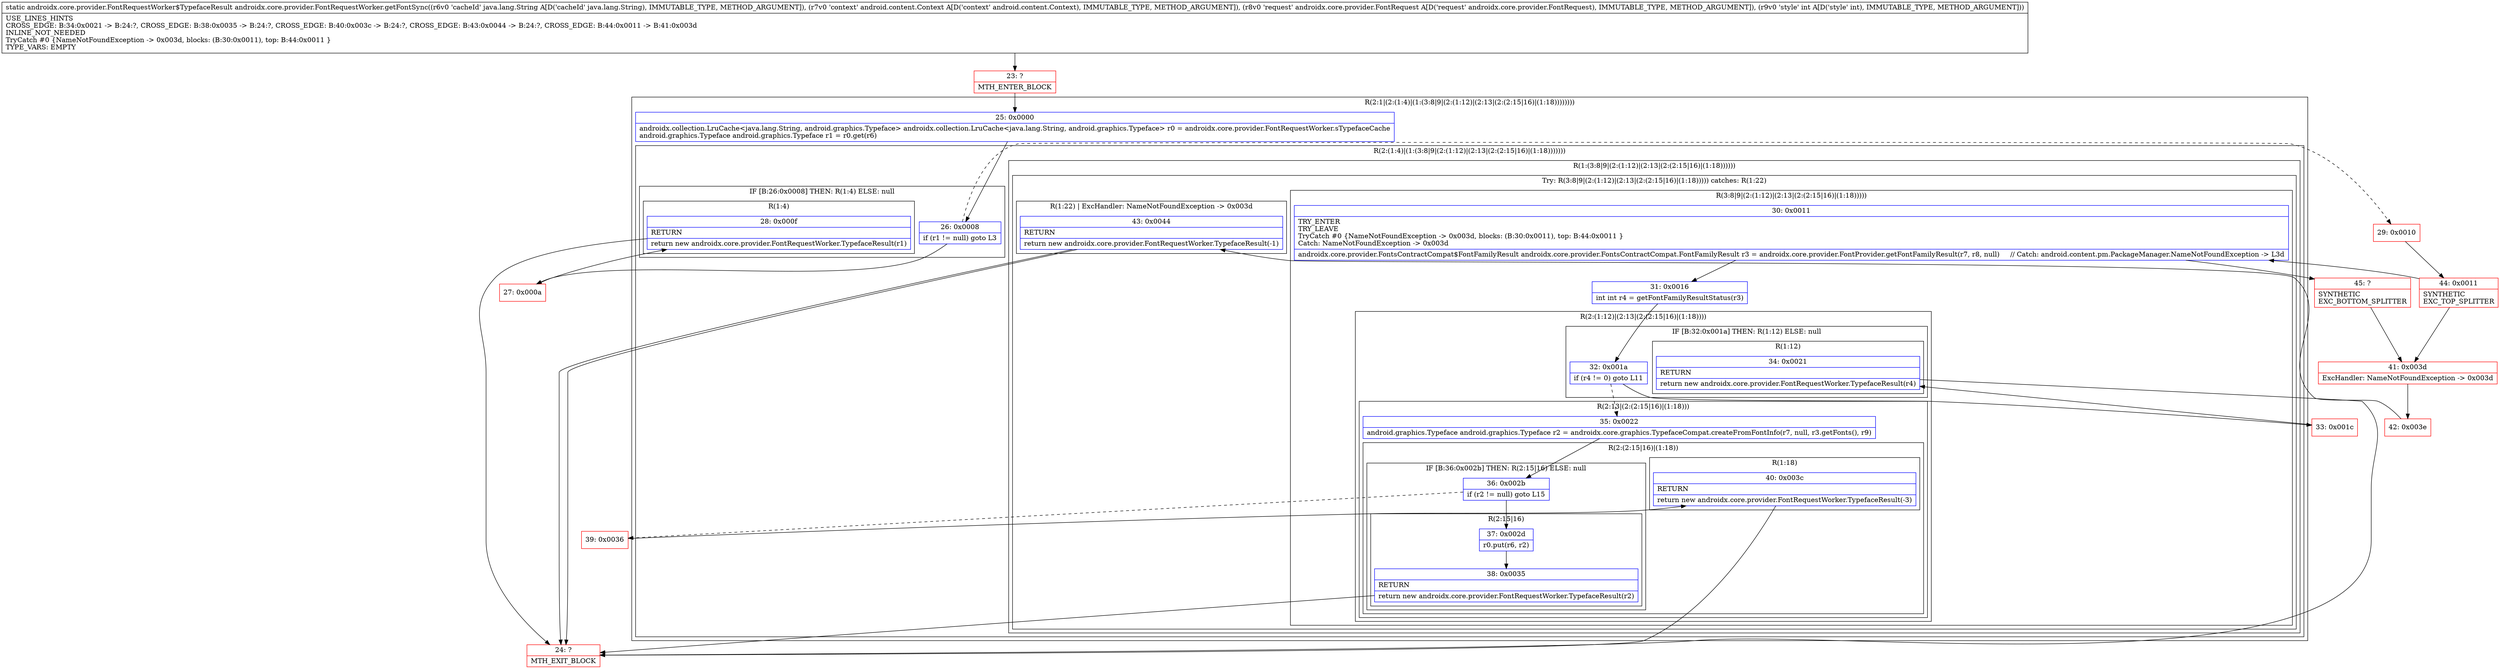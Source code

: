 digraph "CFG forandroidx.core.provider.FontRequestWorker.getFontSync(Ljava\/lang\/String;Landroid\/content\/Context;Landroidx\/core\/provider\/FontRequest;I)Landroidx\/core\/provider\/FontRequestWorker$TypefaceResult;" {
subgraph cluster_Region_1986280470 {
label = "R(2:1|(2:(1:4)|(1:(3:8|9|(2:(1:12)|(2:13|(2:(2:15|16)|(1:18))))))))";
node [shape=record,color=blue];
Node_25 [shape=record,label="{25\:\ 0x0000|androidx.collection.LruCache\<java.lang.String, android.graphics.Typeface\> androidx.collection.LruCache\<java.lang.String, android.graphics.Typeface\> r0 = androidx.core.provider.FontRequestWorker.sTypefaceCache\landroid.graphics.Typeface android.graphics.Typeface r1 = r0.get(r6)\l}"];
subgraph cluster_Region_1461319138 {
label = "R(2:(1:4)|(1:(3:8|9|(2:(1:12)|(2:13|(2:(2:15|16)|(1:18)))))))";
node [shape=record,color=blue];
subgraph cluster_IfRegion_262038059 {
label = "IF [B:26:0x0008] THEN: R(1:4) ELSE: null";
node [shape=record,color=blue];
Node_26 [shape=record,label="{26\:\ 0x0008|if (r1 != null) goto L3\l}"];
subgraph cluster_Region_1616259252 {
label = "R(1:4)";
node [shape=record,color=blue];
Node_28 [shape=record,label="{28\:\ 0x000f|RETURN\l|return new androidx.core.provider.FontRequestWorker.TypefaceResult(r1)\l}"];
}
}
subgraph cluster_Region_68869515 {
label = "R(1:(3:8|9|(2:(1:12)|(2:13|(2:(2:15|16)|(1:18))))))";
node [shape=record,color=blue];
subgraph cluster_TryCatchRegion_1860655581 {
label = "Try: R(3:8|9|(2:(1:12)|(2:13|(2:(2:15|16)|(1:18))))) catches: R(1:22)";
node [shape=record,color=blue];
subgraph cluster_Region_923089956 {
label = "R(3:8|9|(2:(1:12)|(2:13|(2:(2:15|16)|(1:18)))))";
node [shape=record,color=blue];
Node_30 [shape=record,label="{30\:\ 0x0011|TRY_ENTER\lTRY_LEAVE\lTryCatch #0 \{NameNotFoundException \-\> 0x003d, blocks: (B:30:0x0011), top: B:44:0x0011 \}\lCatch: NameNotFoundException \-\> 0x003d\l|androidx.core.provider.FontsContractCompat$FontFamilyResult androidx.core.provider.FontsContractCompat.FontFamilyResult r3 = androidx.core.provider.FontProvider.getFontFamilyResult(r7, r8, null)     \/\/ Catch: android.content.pm.PackageManager.NameNotFoundException \-\> L3d\l}"];
Node_31 [shape=record,label="{31\:\ 0x0016|int int r4 = getFontFamilyResultStatus(r3)\l}"];
subgraph cluster_Region_425749704 {
label = "R(2:(1:12)|(2:13|(2:(2:15|16)|(1:18))))";
node [shape=record,color=blue];
subgraph cluster_IfRegion_956384975 {
label = "IF [B:32:0x001a] THEN: R(1:12) ELSE: null";
node [shape=record,color=blue];
Node_32 [shape=record,label="{32\:\ 0x001a|if (r4 != 0) goto L11\l}"];
subgraph cluster_Region_1749273299 {
label = "R(1:12)";
node [shape=record,color=blue];
Node_34 [shape=record,label="{34\:\ 0x0021|RETURN\l|return new androidx.core.provider.FontRequestWorker.TypefaceResult(r4)\l}"];
}
}
subgraph cluster_Region_1165163376 {
label = "R(2:13|(2:(2:15|16)|(1:18)))";
node [shape=record,color=blue];
Node_35 [shape=record,label="{35\:\ 0x0022|android.graphics.Typeface android.graphics.Typeface r2 = androidx.core.graphics.TypefaceCompat.createFromFontInfo(r7, null, r3.getFonts(), r9)\l}"];
subgraph cluster_Region_30289123 {
label = "R(2:(2:15|16)|(1:18))";
node [shape=record,color=blue];
subgraph cluster_IfRegion_1991847907 {
label = "IF [B:36:0x002b] THEN: R(2:15|16) ELSE: null";
node [shape=record,color=blue];
Node_36 [shape=record,label="{36\:\ 0x002b|if (r2 != null) goto L15\l}"];
subgraph cluster_Region_1076249712 {
label = "R(2:15|16)";
node [shape=record,color=blue];
Node_37 [shape=record,label="{37\:\ 0x002d|r0.put(r6, r2)\l}"];
Node_38 [shape=record,label="{38\:\ 0x0035|RETURN\l|return new androidx.core.provider.FontRequestWorker.TypefaceResult(r2)\l}"];
}
}
subgraph cluster_Region_1399476180 {
label = "R(1:18)";
node [shape=record,color=blue];
Node_40 [shape=record,label="{40\:\ 0x003c|RETURN\l|return new androidx.core.provider.FontRequestWorker.TypefaceResult(\-3)\l}"];
}
}
}
}
}
subgraph cluster_Region_127389141 {
label = "R(1:22) | ExcHandler: NameNotFoundException \-\> 0x003d\l";
node [shape=record,color=blue];
Node_43 [shape=record,label="{43\:\ 0x0044|RETURN\l|return new androidx.core.provider.FontRequestWorker.TypefaceResult(\-1)\l}"];
}
}
}
}
}
subgraph cluster_Region_127389141 {
label = "R(1:22) | ExcHandler: NameNotFoundException \-\> 0x003d\l";
node [shape=record,color=blue];
Node_43 [shape=record,label="{43\:\ 0x0044|RETURN\l|return new androidx.core.provider.FontRequestWorker.TypefaceResult(\-1)\l}"];
}
Node_23 [shape=record,color=red,label="{23\:\ ?|MTH_ENTER_BLOCK\l}"];
Node_27 [shape=record,color=red,label="{27\:\ 0x000a}"];
Node_24 [shape=record,color=red,label="{24\:\ ?|MTH_EXIT_BLOCK\l}"];
Node_29 [shape=record,color=red,label="{29\:\ 0x0010}"];
Node_44 [shape=record,color=red,label="{44\:\ 0x0011|SYNTHETIC\lEXC_TOP_SPLITTER\l}"];
Node_33 [shape=record,color=red,label="{33\:\ 0x001c}"];
Node_39 [shape=record,color=red,label="{39\:\ 0x0036}"];
Node_45 [shape=record,color=red,label="{45\:\ ?|SYNTHETIC\lEXC_BOTTOM_SPLITTER\l}"];
Node_41 [shape=record,color=red,label="{41\:\ 0x003d|ExcHandler: NameNotFoundException \-\> 0x003d\l}"];
Node_42 [shape=record,color=red,label="{42\:\ 0x003e}"];
MethodNode[shape=record,label="{static androidx.core.provider.FontRequestWorker$TypefaceResult androidx.core.provider.FontRequestWorker.getFontSync((r6v0 'cacheId' java.lang.String A[D('cacheId' java.lang.String), IMMUTABLE_TYPE, METHOD_ARGUMENT]), (r7v0 'context' android.content.Context A[D('context' android.content.Context), IMMUTABLE_TYPE, METHOD_ARGUMENT]), (r8v0 'request' androidx.core.provider.FontRequest A[D('request' androidx.core.provider.FontRequest), IMMUTABLE_TYPE, METHOD_ARGUMENT]), (r9v0 'style' int A[D('style' int), IMMUTABLE_TYPE, METHOD_ARGUMENT]))  | USE_LINES_HINTS\lCROSS_EDGE: B:34:0x0021 \-\> B:24:?, CROSS_EDGE: B:38:0x0035 \-\> B:24:?, CROSS_EDGE: B:40:0x003c \-\> B:24:?, CROSS_EDGE: B:43:0x0044 \-\> B:24:?, CROSS_EDGE: B:44:0x0011 \-\> B:41:0x003d\lINLINE_NOT_NEEDED\lTryCatch #0 \{NameNotFoundException \-\> 0x003d, blocks: (B:30:0x0011), top: B:44:0x0011 \}\lTYPE_VARS: EMPTY\l}"];
MethodNode -> Node_23;Node_25 -> Node_26;
Node_26 -> Node_27;
Node_26 -> Node_29[style=dashed];
Node_28 -> Node_24;
Node_30 -> Node_31;
Node_30 -> Node_45;
Node_31 -> Node_32;
Node_32 -> Node_33;
Node_32 -> Node_35[style=dashed];
Node_34 -> Node_24;
Node_35 -> Node_36;
Node_36 -> Node_37;
Node_36 -> Node_39[style=dashed];
Node_37 -> Node_38;
Node_38 -> Node_24;
Node_40 -> Node_24;
Node_43 -> Node_24;
Node_43 -> Node_24;
Node_23 -> Node_25;
Node_27 -> Node_28;
Node_29 -> Node_44;
Node_44 -> Node_30;
Node_44 -> Node_41;
Node_33 -> Node_34;
Node_39 -> Node_40;
Node_45 -> Node_41;
Node_41 -> Node_42;
Node_42 -> Node_43;
}

